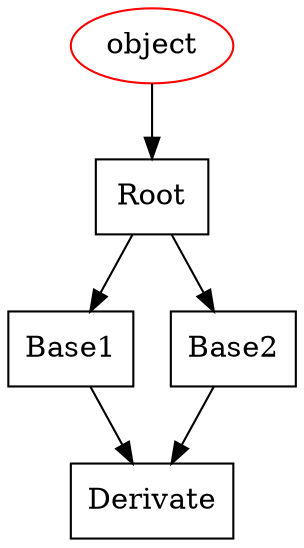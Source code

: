 strict digraph G {
    node  [shape=record];
    object [shape=ellipse, color=red];
    object -> Root;
    Root -> Base1 -> Derivate;
    Root -> Base2 -> Derivate;
}
